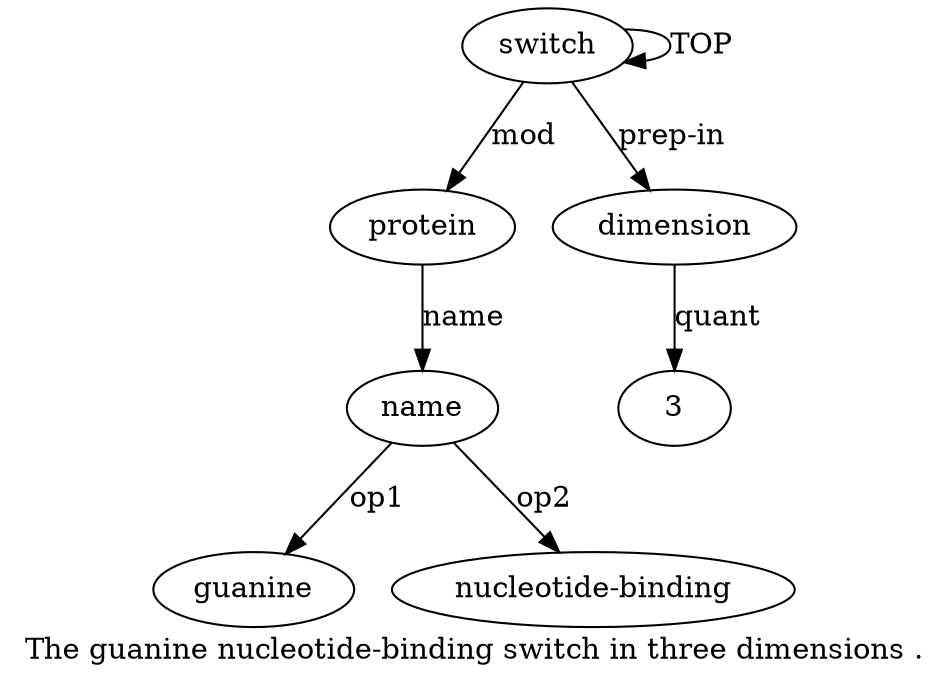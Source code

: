 digraph  {
	graph [label="The guanine nucleotide-binding switch in three dimensions ."];
	node [label="\N"];
	"a3 3"	 [color=black,
		gold_ind=-1,
		gold_label=3,
		label=3,
		test_ind=-1,
		test_label=3];
	"a2 guanine"	 [color=black,
		gold_ind=-1,
		gold_label=guanine,
		label=guanine,
		test_ind=-1,
		test_label=guanine];
	a1	 [color=black,
		gold_ind=1,
		gold_label=protein,
		label=protein,
		test_ind=1,
		test_label=protein];
	a2	 [color=black,
		gold_ind=2,
		gold_label=name,
		label=name,
		test_ind=2,
		test_label=name];
	a1 -> a2 [key=0,
	color=black,
	gold_label=name,
	label=name,
	test_label=name];
a0 [color=black,
	gold_ind=0,
	gold_label=switch,
	label=switch,
	test_ind=0,
	test_label=switch];
a0 -> a1 [key=0,
color=black,
gold_label=mod,
label=mod,
test_label=mod];
a0 -> a0 [key=0,
color=black,
gold_label=TOP,
label=TOP,
test_label=TOP];
a3 [color=black,
gold_ind=3,
gold_label=dimension,
label=dimension,
test_ind=3,
test_label=dimension];
a0 -> a3 [key=0,
color=black,
gold_label="prep-in",
label="prep-in",
test_label="prep-in"];
a3 -> "a3 3" [key=0,
color=black,
gold_label=quant,
label=quant,
test_label=quant];
a2 -> "a2 guanine" [key=0,
color=black,
gold_label=op1,
label=op1,
test_label=op1];
"a2 nucleotide-binding" [color=black,
gold_ind=-1,
gold_label="nucleotide-binding",
label="nucleotide-binding",
test_ind=-1,
test_label="nucleotide-binding"];
a2 -> "a2 nucleotide-binding" [key=0,
color=black,
gold_label=op2,
label=op2,
test_label=op2];
}
